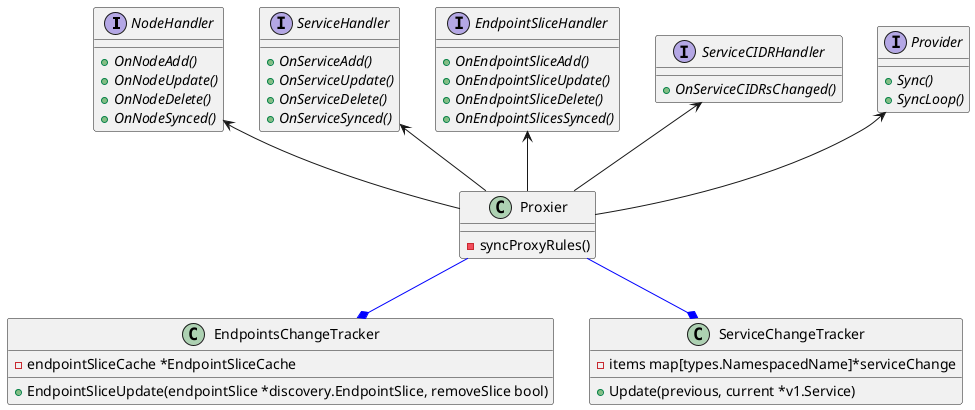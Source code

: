 @startuml
'https://plantuml.com/sequence-diagram

interface NodeHandler {
    +{abstract} OnNodeAdd()
    +{abstract} OnNodeUpdate()
    +{abstract} OnNodeDelete()
    +{abstract} OnNodeSynced()
}

interface ServiceHandler {
    +{abstract} OnServiceAdd()
    +{abstract} OnServiceUpdate()
    +{abstract} OnServiceDelete()
    +{abstract} OnServiceSynced()
}

interface EndpointSliceHandler {
    +{abstract} OnEndpointSliceAdd()
    +{abstract} OnEndpointSliceUpdate()
    +{abstract} OnEndpointSliceDelete()
    +{abstract} OnEndpointSlicesSynced()
}
interface ServiceCIDRHandler {
    +{abstract} OnServiceCIDRsChanged()
}
interface Provider {
    +{abstract} Sync()
    +{abstract} SyncLoop()
}

class EndpointsChangeTracker {
    -endpointSliceCache *EndpointSliceCache
    +EndpointSliceUpdate(endpointSlice *discovery.EndpointSlice, removeSlice bool)
}
class ServiceChangeTracker {
    -items map[types.NamespacedName]*serviceChange
    +Update(previous, current *v1.Service)
}

class Proxier {
    - syncProxyRules()
}

NodeHandler <-- Proxier
ServiceHandler <-- Proxier
EndpointSliceHandler <-- Proxier
ServiceCIDRHandler <-- Proxier
Provider <-- Proxier

EndpointsChangeTracker *-up[#blue]- Proxier
ServiceChangeTracker *-up[#blue]- Proxier

@enduml